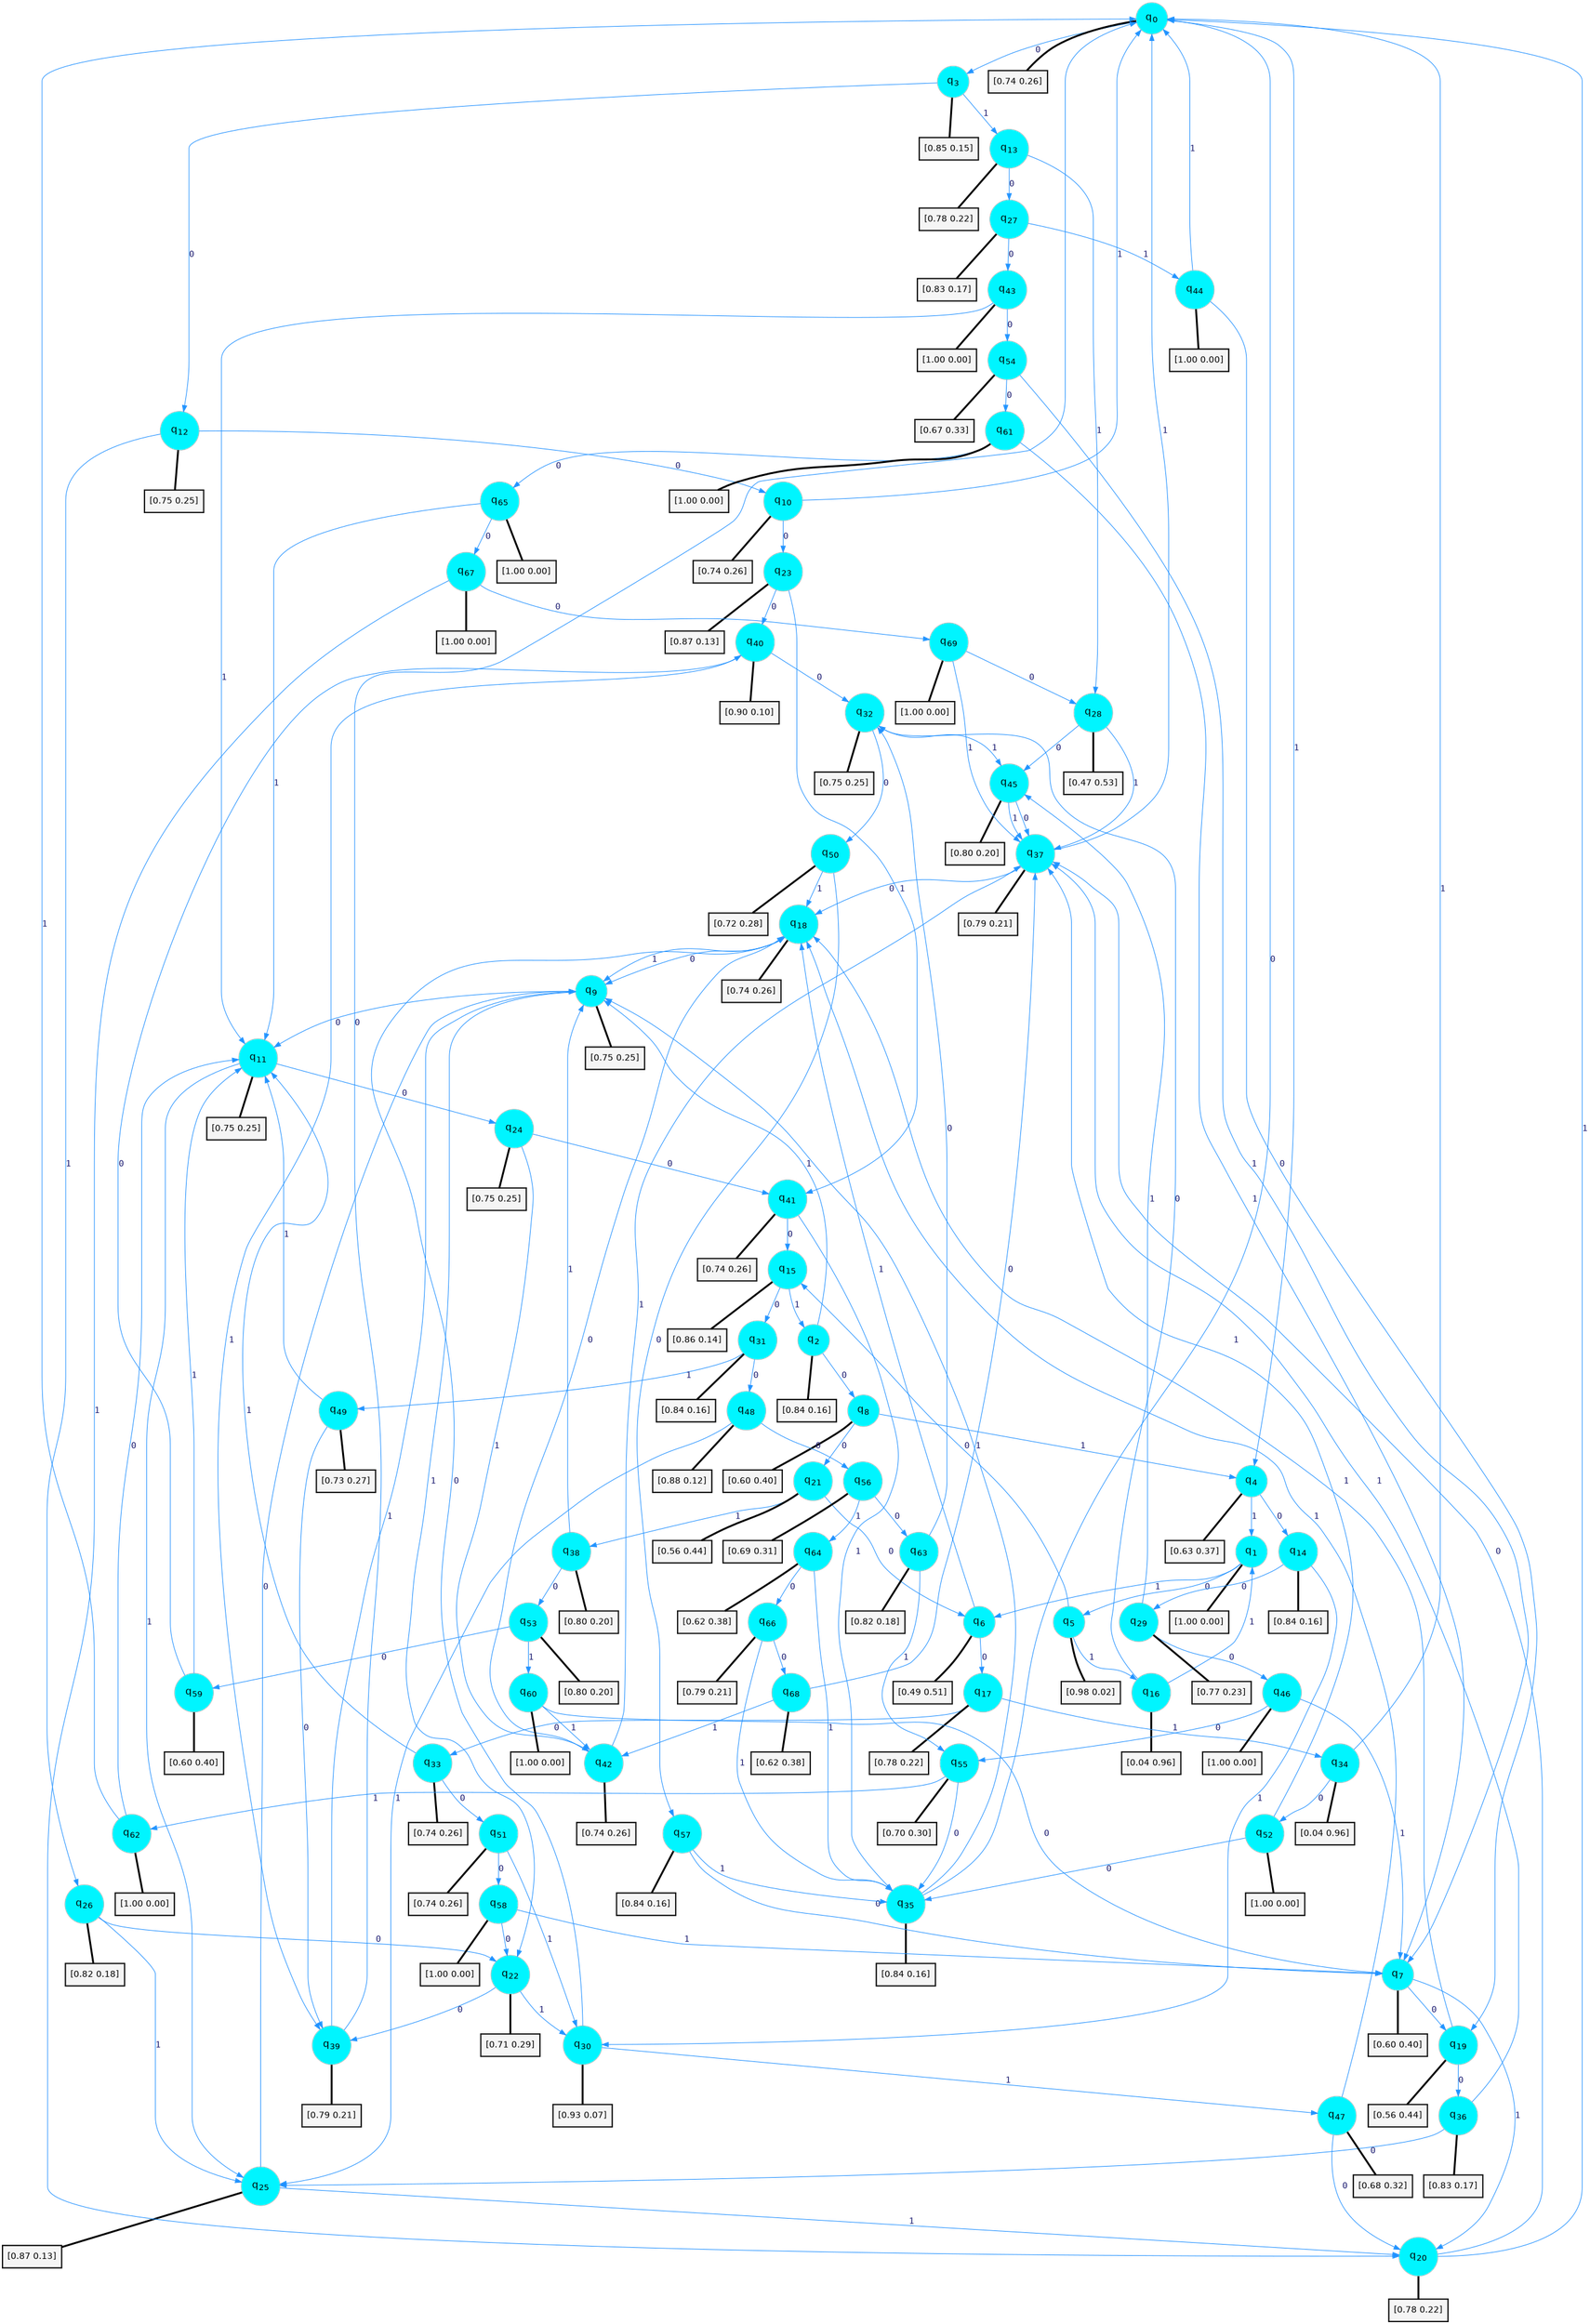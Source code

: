 digraph G {
graph [
bgcolor=transparent, dpi=300, rankdir=TD, size="40,25"];
node [
color=gray, fillcolor=turquoise1, fontcolor=black, fontname=Helvetica, fontsize=16, fontweight=bold, shape=circle, style=filled];
edge [
arrowsize=1, color=dodgerblue1, fontcolor=midnightblue, fontname=courier, fontweight=bold, penwidth=1, style=solid, weight=20];
0[label=<q<SUB>0</SUB>>];
1[label=<q<SUB>1</SUB>>];
2[label=<q<SUB>2</SUB>>];
3[label=<q<SUB>3</SUB>>];
4[label=<q<SUB>4</SUB>>];
5[label=<q<SUB>5</SUB>>];
6[label=<q<SUB>6</SUB>>];
7[label=<q<SUB>7</SUB>>];
8[label=<q<SUB>8</SUB>>];
9[label=<q<SUB>9</SUB>>];
10[label=<q<SUB>10</SUB>>];
11[label=<q<SUB>11</SUB>>];
12[label=<q<SUB>12</SUB>>];
13[label=<q<SUB>13</SUB>>];
14[label=<q<SUB>14</SUB>>];
15[label=<q<SUB>15</SUB>>];
16[label=<q<SUB>16</SUB>>];
17[label=<q<SUB>17</SUB>>];
18[label=<q<SUB>18</SUB>>];
19[label=<q<SUB>19</SUB>>];
20[label=<q<SUB>20</SUB>>];
21[label=<q<SUB>21</SUB>>];
22[label=<q<SUB>22</SUB>>];
23[label=<q<SUB>23</SUB>>];
24[label=<q<SUB>24</SUB>>];
25[label=<q<SUB>25</SUB>>];
26[label=<q<SUB>26</SUB>>];
27[label=<q<SUB>27</SUB>>];
28[label=<q<SUB>28</SUB>>];
29[label=<q<SUB>29</SUB>>];
30[label=<q<SUB>30</SUB>>];
31[label=<q<SUB>31</SUB>>];
32[label=<q<SUB>32</SUB>>];
33[label=<q<SUB>33</SUB>>];
34[label=<q<SUB>34</SUB>>];
35[label=<q<SUB>35</SUB>>];
36[label=<q<SUB>36</SUB>>];
37[label=<q<SUB>37</SUB>>];
38[label=<q<SUB>38</SUB>>];
39[label=<q<SUB>39</SUB>>];
40[label=<q<SUB>40</SUB>>];
41[label=<q<SUB>41</SUB>>];
42[label=<q<SUB>42</SUB>>];
43[label=<q<SUB>43</SUB>>];
44[label=<q<SUB>44</SUB>>];
45[label=<q<SUB>45</SUB>>];
46[label=<q<SUB>46</SUB>>];
47[label=<q<SUB>47</SUB>>];
48[label=<q<SUB>48</SUB>>];
49[label=<q<SUB>49</SUB>>];
50[label=<q<SUB>50</SUB>>];
51[label=<q<SUB>51</SUB>>];
52[label=<q<SUB>52</SUB>>];
53[label=<q<SUB>53</SUB>>];
54[label=<q<SUB>54</SUB>>];
55[label=<q<SUB>55</SUB>>];
56[label=<q<SUB>56</SUB>>];
57[label=<q<SUB>57</SUB>>];
58[label=<q<SUB>58</SUB>>];
59[label=<q<SUB>59</SUB>>];
60[label=<q<SUB>60</SUB>>];
61[label=<q<SUB>61</SUB>>];
62[label=<q<SUB>62</SUB>>];
63[label=<q<SUB>63</SUB>>];
64[label=<q<SUB>64</SUB>>];
65[label=<q<SUB>65</SUB>>];
66[label=<q<SUB>66</SUB>>];
67[label=<q<SUB>67</SUB>>];
68[label=<q<SUB>68</SUB>>];
69[label=<q<SUB>69</SUB>>];
70[label="[0.74 0.26]", shape=box,fontcolor=black, fontname=Helvetica, fontsize=14, penwidth=2, fillcolor=whitesmoke,color=black];
71[label="[1.00 0.00]", shape=box,fontcolor=black, fontname=Helvetica, fontsize=14, penwidth=2, fillcolor=whitesmoke,color=black];
72[label="[0.84 0.16]", shape=box,fontcolor=black, fontname=Helvetica, fontsize=14, penwidth=2, fillcolor=whitesmoke,color=black];
73[label="[0.85 0.15]", shape=box,fontcolor=black, fontname=Helvetica, fontsize=14, penwidth=2, fillcolor=whitesmoke,color=black];
74[label="[0.63 0.37]", shape=box,fontcolor=black, fontname=Helvetica, fontsize=14, penwidth=2, fillcolor=whitesmoke,color=black];
75[label="[0.98 0.02]", shape=box,fontcolor=black, fontname=Helvetica, fontsize=14, penwidth=2, fillcolor=whitesmoke,color=black];
76[label="[0.49 0.51]", shape=box,fontcolor=black, fontname=Helvetica, fontsize=14, penwidth=2, fillcolor=whitesmoke,color=black];
77[label="[0.60 0.40]", shape=box,fontcolor=black, fontname=Helvetica, fontsize=14, penwidth=2, fillcolor=whitesmoke,color=black];
78[label="[0.60 0.40]", shape=box,fontcolor=black, fontname=Helvetica, fontsize=14, penwidth=2, fillcolor=whitesmoke,color=black];
79[label="[0.75 0.25]", shape=box,fontcolor=black, fontname=Helvetica, fontsize=14, penwidth=2, fillcolor=whitesmoke,color=black];
80[label="[0.74 0.26]", shape=box,fontcolor=black, fontname=Helvetica, fontsize=14, penwidth=2, fillcolor=whitesmoke,color=black];
81[label="[0.75 0.25]", shape=box,fontcolor=black, fontname=Helvetica, fontsize=14, penwidth=2, fillcolor=whitesmoke,color=black];
82[label="[0.75 0.25]", shape=box,fontcolor=black, fontname=Helvetica, fontsize=14, penwidth=2, fillcolor=whitesmoke,color=black];
83[label="[0.78 0.22]", shape=box,fontcolor=black, fontname=Helvetica, fontsize=14, penwidth=2, fillcolor=whitesmoke,color=black];
84[label="[0.84 0.16]", shape=box,fontcolor=black, fontname=Helvetica, fontsize=14, penwidth=2, fillcolor=whitesmoke,color=black];
85[label="[0.86 0.14]", shape=box,fontcolor=black, fontname=Helvetica, fontsize=14, penwidth=2, fillcolor=whitesmoke,color=black];
86[label="[0.04 0.96]", shape=box,fontcolor=black, fontname=Helvetica, fontsize=14, penwidth=2, fillcolor=whitesmoke,color=black];
87[label="[0.78 0.22]", shape=box,fontcolor=black, fontname=Helvetica, fontsize=14, penwidth=2, fillcolor=whitesmoke,color=black];
88[label="[0.74 0.26]", shape=box,fontcolor=black, fontname=Helvetica, fontsize=14, penwidth=2, fillcolor=whitesmoke,color=black];
89[label="[0.56 0.44]", shape=box,fontcolor=black, fontname=Helvetica, fontsize=14, penwidth=2, fillcolor=whitesmoke,color=black];
90[label="[0.78 0.22]", shape=box,fontcolor=black, fontname=Helvetica, fontsize=14, penwidth=2, fillcolor=whitesmoke,color=black];
91[label="[0.56 0.44]", shape=box,fontcolor=black, fontname=Helvetica, fontsize=14, penwidth=2, fillcolor=whitesmoke,color=black];
92[label="[0.71 0.29]", shape=box,fontcolor=black, fontname=Helvetica, fontsize=14, penwidth=2, fillcolor=whitesmoke,color=black];
93[label="[0.87 0.13]", shape=box,fontcolor=black, fontname=Helvetica, fontsize=14, penwidth=2, fillcolor=whitesmoke,color=black];
94[label="[0.75 0.25]", shape=box,fontcolor=black, fontname=Helvetica, fontsize=14, penwidth=2, fillcolor=whitesmoke,color=black];
95[label="[0.87 0.13]", shape=box,fontcolor=black, fontname=Helvetica, fontsize=14, penwidth=2, fillcolor=whitesmoke,color=black];
96[label="[0.82 0.18]", shape=box,fontcolor=black, fontname=Helvetica, fontsize=14, penwidth=2, fillcolor=whitesmoke,color=black];
97[label="[0.83 0.17]", shape=box,fontcolor=black, fontname=Helvetica, fontsize=14, penwidth=2, fillcolor=whitesmoke,color=black];
98[label="[0.47 0.53]", shape=box,fontcolor=black, fontname=Helvetica, fontsize=14, penwidth=2, fillcolor=whitesmoke,color=black];
99[label="[0.77 0.23]", shape=box,fontcolor=black, fontname=Helvetica, fontsize=14, penwidth=2, fillcolor=whitesmoke,color=black];
100[label="[0.93 0.07]", shape=box,fontcolor=black, fontname=Helvetica, fontsize=14, penwidth=2, fillcolor=whitesmoke,color=black];
101[label="[0.84 0.16]", shape=box,fontcolor=black, fontname=Helvetica, fontsize=14, penwidth=2, fillcolor=whitesmoke,color=black];
102[label="[0.75 0.25]", shape=box,fontcolor=black, fontname=Helvetica, fontsize=14, penwidth=2, fillcolor=whitesmoke,color=black];
103[label="[0.74 0.26]", shape=box,fontcolor=black, fontname=Helvetica, fontsize=14, penwidth=2, fillcolor=whitesmoke,color=black];
104[label="[0.04 0.96]", shape=box,fontcolor=black, fontname=Helvetica, fontsize=14, penwidth=2, fillcolor=whitesmoke,color=black];
105[label="[0.84 0.16]", shape=box,fontcolor=black, fontname=Helvetica, fontsize=14, penwidth=2, fillcolor=whitesmoke,color=black];
106[label="[0.83 0.17]", shape=box,fontcolor=black, fontname=Helvetica, fontsize=14, penwidth=2, fillcolor=whitesmoke,color=black];
107[label="[0.79 0.21]", shape=box,fontcolor=black, fontname=Helvetica, fontsize=14, penwidth=2, fillcolor=whitesmoke,color=black];
108[label="[0.80 0.20]", shape=box,fontcolor=black, fontname=Helvetica, fontsize=14, penwidth=2, fillcolor=whitesmoke,color=black];
109[label="[0.79 0.21]", shape=box,fontcolor=black, fontname=Helvetica, fontsize=14, penwidth=2, fillcolor=whitesmoke,color=black];
110[label="[0.90 0.10]", shape=box,fontcolor=black, fontname=Helvetica, fontsize=14, penwidth=2, fillcolor=whitesmoke,color=black];
111[label="[0.74 0.26]", shape=box,fontcolor=black, fontname=Helvetica, fontsize=14, penwidth=2, fillcolor=whitesmoke,color=black];
112[label="[0.74 0.26]", shape=box,fontcolor=black, fontname=Helvetica, fontsize=14, penwidth=2, fillcolor=whitesmoke,color=black];
113[label="[1.00 0.00]", shape=box,fontcolor=black, fontname=Helvetica, fontsize=14, penwidth=2, fillcolor=whitesmoke,color=black];
114[label="[1.00 0.00]", shape=box,fontcolor=black, fontname=Helvetica, fontsize=14, penwidth=2, fillcolor=whitesmoke,color=black];
115[label="[0.80 0.20]", shape=box,fontcolor=black, fontname=Helvetica, fontsize=14, penwidth=2, fillcolor=whitesmoke,color=black];
116[label="[1.00 0.00]", shape=box,fontcolor=black, fontname=Helvetica, fontsize=14, penwidth=2, fillcolor=whitesmoke,color=black];
117[label="[0.68 0.32]", shape=box,fontcolor=black, fontname=Helvetica, fontsize=14, penwidth=2, fillcolor=whitesmoke,color=black];
118[label="[0.88 0.12]", shape=box,fontcolor=black, fontname=Helvetica, fontsize=14, penwidth=2, fillcolor=whitesmoke,color=black];
119[label="[0.73 0.27]", shape=box,fontcolor=black, fontname=Helvetica, fontsize=14, penwidth=2, fillcolor=whitesmoke,color=black];
120[label="[0.72 0.28]", shape=box,fontcolor=black, fontname=Helvetica, fontsize=14, penwidth=2, fillcolor=whitesmoke,color=black];
121[label="[0.74 0.26]", shape=box,fontcolor=black, fontname=Helvetica, fontsize=14, penwidth=2, fillcolor=whitesmoke,color=black];
122[label="[1.00 0.00]", shape=box,fontcolor=black, fontname=Helvetica, fontsize=14, penwidth=2, fillcolor=whitesmoke,color=black];
123[label="[0.80 0.20]", shape=box,fontcolor=black, fontname=Helvetica, fontsize=14, penwidth=2, fillcolor=whitesmoke,color=black];
124[label="[0.67 0.33]", shape=box,fontcolor=black, fontname=Helvetica, fontsize=14, penwidth=2, fillcolor=whitesmoke,color=black];
125[label="[0.70 0.30]", shape=box,fontcolor=black, fontname=Helvetica, fontsize=14, penwidth=2, fillcolor=whitesmoke,color=black];
126[label="[0.69 0.31]", shape=box,fontcolor=black, fontname=Helvetica, fontsize=14, penwidth=2, fillcolor=whitesmoke,color=black];
127[label="[0.84 0.16]", shape=box,fontcolor=black, fontname=Helvetica, fontsize=14, penwidth=2, fillcolor=whitesmoke,color=black];
128[label="[1.00 0.00]", shape=box,fontcolor=black, fontname=Helvetica, fontsize=14, penwidth=2, fillcolor=whitesmoke,color=black];
129[label="[0.60 0.40]", shape=box,fontcolor=black, fontname=Helvetica, fontsize=14, penwidth=2, fillcolor=whitesmoke,color=black];
130[label="[1.00 0.00]", shape=box,fontcolor=black, fontname=Helvetica, fontsize=14, penwidth=2, fillcolor=whitesmoke,color=black];
131[label="[1.00 0.00]", shape=box,fontcolor=black, fontname=Helvetica, fontsize=14, penwidth=2, fillcolor=whitesmoke,color=black];
132[label="[1.00 0.00]", shape=box,fontcolor=black, fontname=Helvetica, fontsize=14, penwidth=2, fillcolor=whitesmoke,color=black];
133[label="[0.82 0.18]", shape=box,fontcolor=black, fontname=Helvetica, fontsize=14, penwidth=2, fillcolor=whitesmoke,color=black];
134[label="[0.62 0.38]", shape=box,fontcolor=black, fontname=Helvetica, fontsize=14, penwidth=2, fillcolor=whitesmoke,color=black];
135[label="[1.00 0.00]", shape=box,fontcolor=black, fontname=Helvetica, fontsize=14, penwidth=2, fillcolor=whitesmoke,color=black];
136[label="[0.79 0.21]", shape=box,fontcolor=black, fontname=Helvetica, fontsize=14, penwidth=2, fillcolor=whitesmoke,color=black];
137[label="[1.00 0.00]", shape=box,fontcolor=black, fontname=Helvetica, fontsize=14, penwidth=2, fillcolor=whitesmoke,color=black];
138[label="[0.62 0.38]", shape=box,fontcolor=black, fontname=Helvetica, fontsize=14, penwidth=2, fillcolor=whitesmoke,color=black];
139[label="[1.00 0.00]", shape=box,fontcolor=black, fontname=Helvetica, fontsize=14, penwidth=2, fillcolor=whitesmoke,color=black];
0->3 [label=0];
0->4 [label=1];
0->70 [arrowhead=none, penwidth=3,color=black];
1->5 [label=0];
1->6 [label=1];
1->71 [arrowhead=none, penwidth=3,color=black];
2->8 [label=0];
2->9 [label=1];
2->72 [arrowhead=none, penwidth=3,color=black];
3->12 [label=0];
3->13 [label=1];
3->73 [arrowhead=none, penwidth=3,color=black];
4->14 [label=0];
4->1 [label=1];
4->74 [arrowhead=none, penwidth=3,color=black];
5->15 [label=0];
5->16 [label=1];
5->75 [arrowhead=none, penwidth=3,color=black];
6->17 [label=0];
6->18 [label=1];
6->76 [arrowhead=none, penwidth=3,color=black];
7->19 [label=0];
7->20 [label=1];
7->77 [arrowhead=none, penwidth=3,color=black];
8->21 [label=0];
8->4 [label=1];
8->78 [arrowhead=none, penwidth=3,color=black];
9->11 [label=0];
9->22 [label=1];
9->79 [arrowhead=none, penwidth=3,color=black];
10->23 [label=0];
10->0 [label=1];
10->80 [arrowhead=none, penwidth=3,color=black];
11->24 [label=0];
11->25 [label=1];
11->81 [arrowhead=none, penwidth=3,color=black];
12->10 [label=0];
12->26 [label=1];
12->82 [arrowhead=none, penwidth=3,color=black];
13->27 [label=0];
13->28 [label=1];
13->83 [arrowhead=none, penwidth=3,color=black];
14->29 [label=0];
14->30 [label=1];
14->84 [arrowhead=none, penwidth=3,color=black];
15->31 [label=0];
15->2 [label=1];
15->85 [arrowhead=none, penwidth=3,color=black];
16->32 [label=0];
16->1 [label=1];
16->86 [arrowhead=none, penwidth=3,color=black];
17->33 [label=0];
17->34 [label=1];
17->87 [arrowhead=none, penwidth=3,color=black];
18->9 [label=0];
18->9 [label=1];
18->88 [arrowhead=none, penwidth=3,color=black];
19->36 [label=0];
19->18 [label=1];
19->89 [arrowhead=none, penwidth=3,color=black];
20->37 [label=0];
20->0 [label=1];
20->90 [arrowhead=none, penwidth=3,color=black];
21->6 [label=0];
21->38 [label=1];
21->91 [arrowhead=none, penwidth=3,color=black];
22->39 [label=0];
22->30 [label=1];
22->92 [arrowhead=none, penwidth=3,color=black];
23->40 [label=0];
23->41 [label=1];
23->93 [arrowhead=none, penwidth=3,color=black];
24->41 [label=0];
24->42 [label=1];
24->94 [arrowhead=none, penwidth=3,color=black];
25->9 [label=0];
25->20 [label=1];
25->95 [arrowhead=none, penwidth=3,color=black];
26->22 [label=0];
26->25 [label=1];
26->96 [arrowhead=none, penwidth=3,color=black];
27->43 [label=0];
27->44 [label=1];
27->97 [arrowhead=none, penwidth=3,color=black];
28->45 [label=0];
28->37 [label=1];
28->98 [arrowhead=none, penwidth=3,color=black];
29->46 [label=0];
29->45 [label=1];
29->99 [arrowhead=none, penwidth=3,color=black];
30->18 [label=0];
30->47 [label=1];
30->100 [arrowhead=none, penwidth=3,color=black];
31->48 [label=0];
31->49 [label=1];
31->101 [arrowhead=none, penwidth=3,color=black];
32->50 [label=0];
32->45 [label=1];
32->102 [arrowhead=none, penwidth=3,color=black];
33->51 [label=0];
33->11 [label=1];
33->103 [arrowhead=none, penwidth=3,color=black];
34->52 [label=0];
34->0 [label=1];
34->104 [arrowhead=none, penwidth=3,color=black];
35->0 [label=0];
35->9 [label=1];
35->105 [arrowhead=none, penwidth=3,color=black];
36->25 [label=0];
36->37 [label=1];
36->106 [arrowhead=none, penwidth=3,color=black];
37->18 [label=0];
37->0 [label=1];
37->107 [arrowhead=none, penwidth=3,color=black];
38->53 [label=0];
38->9 [label=1];
38->108 [arrowhead=none, penwidth=3,color=black];
39->0 [label=0];
39->9 [label=1];
39->109 [arrowhead=none, penwidth=3,color=black];
40->32 [label=0];
40->39 [label=1];
40->110 [arrowhead=none, penwidth=3,color=black];
41->15 [label=0];
41->35 [label=1];
41->111 [arrowhead=none, penwidth=3,color=black];
42->18 [label=0];
42->37 [label=1];
42->112 [arrowhead=none, penwidth=3,color=black];
43->54 [label=0];
43->11 [label=1];
43->113 [arrowhead=none, penwidth=3,color=black];
44->19 [label=0];
44->0 [label=1];
44->114 [arrowhead=none, penwidth=3,color=black];
45->37 [label=0];
45->37 [label=1];
45->115 [arrowhead=none, penwidth=3,color=black];
46->55 [label=0];
46->7 [label=1];
46->116 [arrowhead=none, penwidth=3,color=black];
47->20 [label=0];
47->18 [label=1];
47->117 [arrowhead=none, penwidth=3,color=black];
48->56 [label=0];
48->25 [label=1];
48->118 [arrowhead=none, penwidth=3,color=black];
49->39 [label=0];
49->11 [label=1];
49->119 [arrowhead=none, penwidth=3,color=black];
50->57 [label=0];
50->18 [label=1];
50->120 [arrowhead=none, penwidth=3,color=black];
51->58 [label=0];
51->30 [label=1];
51->121 [arrowhead=none, penwidth=3,color=black];
52->35 [label=0];
52->37 [label=1];
52->122 [arrowhead=none, penwidth=3,color=black];
53->59 [label=0];
53->60 [label=1];
53->123 [arrowhead=none, penwidth=3,color=black];
54->61 [label=0];
54->7 [label=1];
54->124 [arrowhead=none, penwidth=3,color=black];
55->35 [label=0];
55->62 [label=1];
55->125 [arrowhead=none, penwidth=3,color=black];
56->63 [label=0];
56->64 [label=1];
56->126 [arrowhead=none, penwidth=3,color=black];
57->7 [label=0];
57->35 [label=1];
57->127 [arrowhead=none, penwidth=3,color=black];
58->22 [label=0];
58->7 [label=1];
58->128 [arrowhead=none, penwidth=3,color=black];
59->40 [label=0];
59->11 [label=1];
59->129 [arrowhead=none, penwidth=3,color=black];
60->7 [label=0];
60->42 [label=1];
60->130 [arrowhead=none, penwidth=3,color=black];
61->65 [label=0];
61->7 [label=1];
61->131 [arrowhead=none, penwidth=3,color=black];
62->11 [label=0];
62->0 [label=1];
62->132 [arrowhead=none, penwidth=3,color=black];
63->32 [label=0];
63->55 [label=1];
63->133 [arrowhead=none, penwidth=3,color=black];
64->66 [label=0];
64->35 [label=1];
64->134 [arrowhead=none, penwidth=3,color=black];
65->67 [label=0];
65->11 [label=1];
65->135 [arrowhead=none, penwidth=3,color=black];
66->68 [label=0];
66->35 [label=1];
66->136 [arrowhead=none, penwidth=3,color=black];
67->69 [label=0];
67->20 [label=1];
67->137 [arrowhead=none, penwidth=3,color=black];
68->37 [label=0];
68->42 [label=1];
68->138 [arrowhead=none, penwidth=3,color=black];
69->28 [label=0];
69->37 [label=1];
69->139 [arrowhead=none, penwidth=3,color=black];
}
